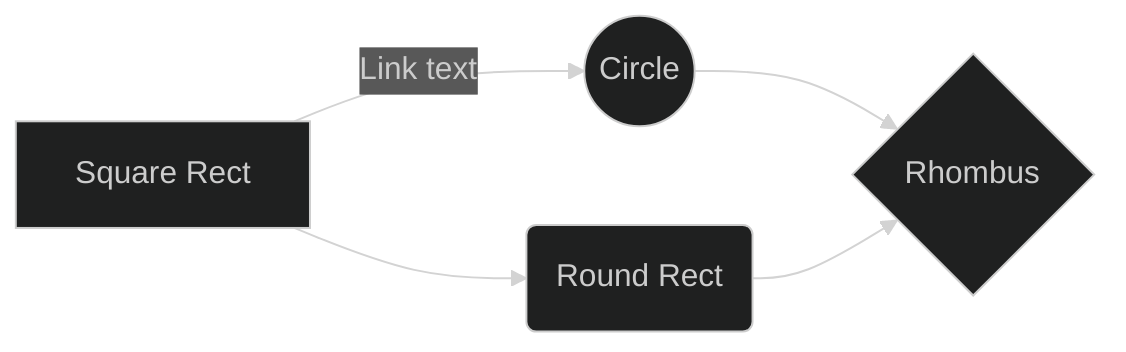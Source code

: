 ---
config:
  theme: 'dark'
---
graph LR
    A[Square Rect] -- Link text --> B((Circle))
    A --> C(Round Rect)
    B --> D{Rhombus}
    C --> D